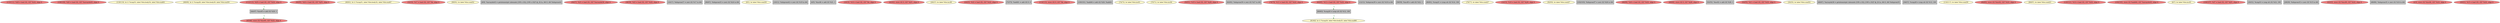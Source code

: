 
digraph G {


node1012 [fillcolor=lightcoral,label="[110/111]  %28 = load i32, i32* %i22, align 4",shape=ellipse,style=filled ]
node1011 [fillcolor=lightcoral,label="[108/109]  %20 = load i32, i32* %arrayidx43, align 4",shape=ellipse,style=filled ]
node1007 [fillcolor=lemonchiffon,label="[118/119]  br i1 %cmp53, label %for.body54, label %for.end63",shape=ellipse,style=filled ]
node1006 [fillcolor=lemonchiffon,label="[48/49]  br i1 %cmp28, label %for.body29, label %for.end50",shape=ellipse,style=filled ]
node1005 [fillcolor=grey,label="[44/47]  %inc65 = add i32 %29, 1",shape=rectangle,style=filled ]
node1002 [fillcolor=lightcoral,label="[94/95]  %24 = load i32, i32* %j51, align 4",shape=ellipse,style=filled ]
node1001 [fillcolor=lemonchiffon,label="[40/41]  br i1 %cmp31, label %for.body32, label %for.end47",shape=ellipse,style=filled ]
node999 [fillcolor=lightcoral,label="[32/33]  %17 = load i32, i32* %k, align 4",shape=ellipse,style=filled ]
node996 [fillcolor=lemonchiffon,label="[90/91]  br label %for.cond52",shape=ellipse,style=filled ]
node995 [fillcolor=grey,label="[8/9]  %arrayidx43 = getelementptr inbounds [100 x i32], [100 x i32]* @_ZL1a, i64 0, i64 %idxprom42",shape=rectangle,style=filled ]
node994 [fillcolor=lightcoral,label="[36/37]  %25 = load i32, i32* %arrayidx56, align 4",shape=ellipse,style=filled ]
node1000 [fillcolor=lightcoral,label="[38/39]  %23 = load i32, i32* %i22, align 4",shape=ellipse,style=filled ]
node993 [fillcolor=grey,label="[16/17]  %idxprom37 = zext i32 %17 to i64",shape=rectangle,style=filled ]
node991 [fillcolor=grey,label="[96/97]  %idxprom55 = zext i32 %24 to i64",shape=rectangle,style=filled ]
node990 [fillcolor=lemonchiffon,label="[0/1]  br label %for.cond30",shape=ellipse,style=filled ]
node989 [fillcolor=grey,label="[10/11]  %idxprom42 = zext i32 %19 to i64",shape=rectangle,style=filled ]
node992 [fillcolor=grey,label="[4/5]  %inc46 = add i32 %21, 1",shape=rectangle,style=filled ]
node988 [fillcolor=lightcoral,label="[18/19]  %16 = load i32, i32* %k, align 4",shape=ellipse,style=filled ]
node1004 [fillcolor=lightcoral,label="[42/43]  store i32 0, i32* %j51, align 4",shape=ellipse,style=filled ]
node980 [fillcolor=lemonchiffon,label="[26/27]  br label %for.inc48",shape=ellipse,style=filled ]
node982 [fillcolor=lightcoral,label="[24/25]  %22 = load i32, i32* %i22, align 4",shape=ellipse,style=filled ]
node965 [fillcolor=grey,label="[72/73]  %add41 = add i32 0, 0",shape=rectangle,style=filled ]
node970 [fillcolor=lightcoral,label="[114/115]  store i32 0, i32* %k, align 4",shape=ellipse,style=filled ]
node1009 [fillcolor=grey,label="[100/101]  %add44 = add i32 %20, %add41",shape=rectangle,style=filled ]
node964 [fillcolor=lemonchiffon,label="[74/75]  br label %for.inc61",shape=ellipse,style=filled ]
node963 [fillcolor=lemonchiffon,label="[70/71]  br label %for.inc64",shape=ellipse,style=filled ]
node952 [fillcolor=lightcoral,label="[50/51]  %19 = load i32, i32* %j26, align 4",shape=ellipse,style=filled ]
node969 [fillcolor=grey,label="[82/83]  %idxprom59 = zext i32 %27 to i64",shape=rectangle,style=filled ]
node961 [fillcolor=lightcoral,label="[78/79]  %13 = load i32, i32* %i22, align 4",shape=ellipse,style=filled ]
node958 [fillcolor=grey,label="[60/63]  %cmp24 = icmp ult i32 %12, 100",shape=rectangle,style=filled ]
node985 [fillcolor=grey,label="[12/13]  %idxprom39 = zext i32 %18 to i64",shape=rectangle,style=filled ]
node959 [fillcolor=grey,label="[58/59]  %inc49 = add i32 %22, 1",shape=rectangle,style=filled ]
node966 [fillcolor=grey,label="[80/81]  %cmp31 = icmp ult i32 %14, 100",shape=rectangle,style=filled ]
node962 [fillcolor=lemonchiffon,label="[76/77]  br label %for.cond27",shape=ellipse,style=filled ]
node983 [fillcolor=lightcoral,label="[14/15]  %18 = load i32, i32* %j26, align 4",shape=ellipse,style=filled ]
node1003 [fillcolor=lemonchiffon,label="[92/93]  br label %for.cond27",shape=ellipse,style=filled ]
node967 [fillcolor=lightcoral,label="[45/46]  store i32 %inc65, i32* %i22, align 4",shape=ellipse,style=filled ]
node1010 [fillcolor=grey,label="[102/103]  %idxprom57 = zext i32 %26 to i64",shape=rectangle,style=filled ]
node957 [fillcolor=lightcoral,label="[98/99]  %26 = load i32, i32* %i22, align 4",shape=ellipse,style=filled ]
node960 [fillcolor=lightcoral,label="[68/69]  store i32 0, i32* %j26, align 4",shape=ellipse,style=filled ]
node953 [fillcolor=grey,label="[52/53]  %inc62 = add i32 %28, 1",shape=rectangle,style=filled ]
node955 [fillcolor=lightcoral,label="[54/55]  %21 = load i32, i32* %i22, align 4",shape=ellipse,style=filled ]
node998 [fillcolor=lemonchiffon,label="[34/35]  br label %for.cond52",shape=ellipse,style=filled ]
node974 [fillcolor=grey,label="[66/67]  %arrayidx56 = getelementptr inbounds [100 x i32], [100 x i32]* @_ZL1a, i64 0, i64 %idxprom55",shape=rectangle,style=filled ]
node954 [fillcolor=grey,label="[56/57]  %cmp28 = icmp ult i32 %13, 100",shape=rectangle,style=filled ]
node972 [fillcolor=lemonchiffon,label="[116/117]  br label %for.cond30",shape=ellipse,style=filled ]
node968 [fillcolor=lightcoral,label="[84/85]  store i32 %inc62, i32* %i22, align 4",shape=ellipse,style=filled ]
node979 [fillcolor=lemonchiffon,label="[86/87]  br label %for.cond23",shape=ellipse,style=filled ]
node971 [fillcolor=lightcoral,label="[112/113]  %29 = load i32, i32* %i22, align 4",shape=ellipse,style=filled ]
node1008 [fillcolor=lightcoral,label="[120/121]  %14 = load i32, i32* %i22, align 4",shape=ellipse,style=filled ]
node973 [fillcolor=lightcoral,label="[64/65]  %12 = load i32, i32* %i22, align 4",shape=ellipse,style=filled ]
node956 [fillcolor=lemonchiffon,label="[61/62]  br i1 %cmp24, label %for.body25, label %for.end66",shape=ellipse,style=filled ]
node975 [fillcolor=lightcoral,label="[104/105]  store i32 %add44, i32* %arrayidx43, align 4",shape=ellipse,style=filled ]
node981 [fillcolor=lemonchiffon,label="[6/7]  br label %for.inc45",shape=ellipse,style=filled ]
node976 [fillcolor=lightcoral,label="[106/107]  %27 = load i32, i32* %j51, align 4",shape=ellipse,style=filled ]
node977 [fillcolor=grey,label="[30/31]  %cmp53 = icmp ult i32 %23, 100",shape=rectangle,style=filled ]
node978 [fillcolor=grey,label="[28/29]  %idxprom33 = zext i32 %15 to i64",shape=rectangle,style=filled ]
node984 [fillcolor=lightcoral,label="[22/23]  store i32 %inc49, i32* %i22, align 4",shape=ellipse,style=filled ]
node997 [fillcolor=grey,label="[88/89]  %idxprom35 = zext i32 %16 to i64",shape=rectangle,style=filled ]
node986 [fillcolor=lightcoral,label="[2/3]  store i32 %inc46, i32* %i22, align 4",shape=ellipse,style=filled ]
node987 [fillcolor=lightcoral,label="[20/21]  %15 = load i32, i32* %i22, align 4",shape=ellipse,style=filled ]

node973->node958 [style=dotted,color=forestgreen,label="T",fontcolor=forestgreen ]
node1005->node967 [style=dotted,color=forestgreen,label="T",fontcolor=forestgreen ]
node958->node956 [style=dotted,color=forestgreen,label="T",fontcolor=forestgreen ]
node971->node1005 [style=dotted,color=forestgreen,label="T",fontcolor=forestgreen ]


}
